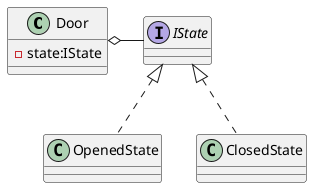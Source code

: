 @startuml

class Door {
    - state:IState
}

interface IState

class OpenedState implements IState
class ClosedState implements IState

Door o- IState

@enduml